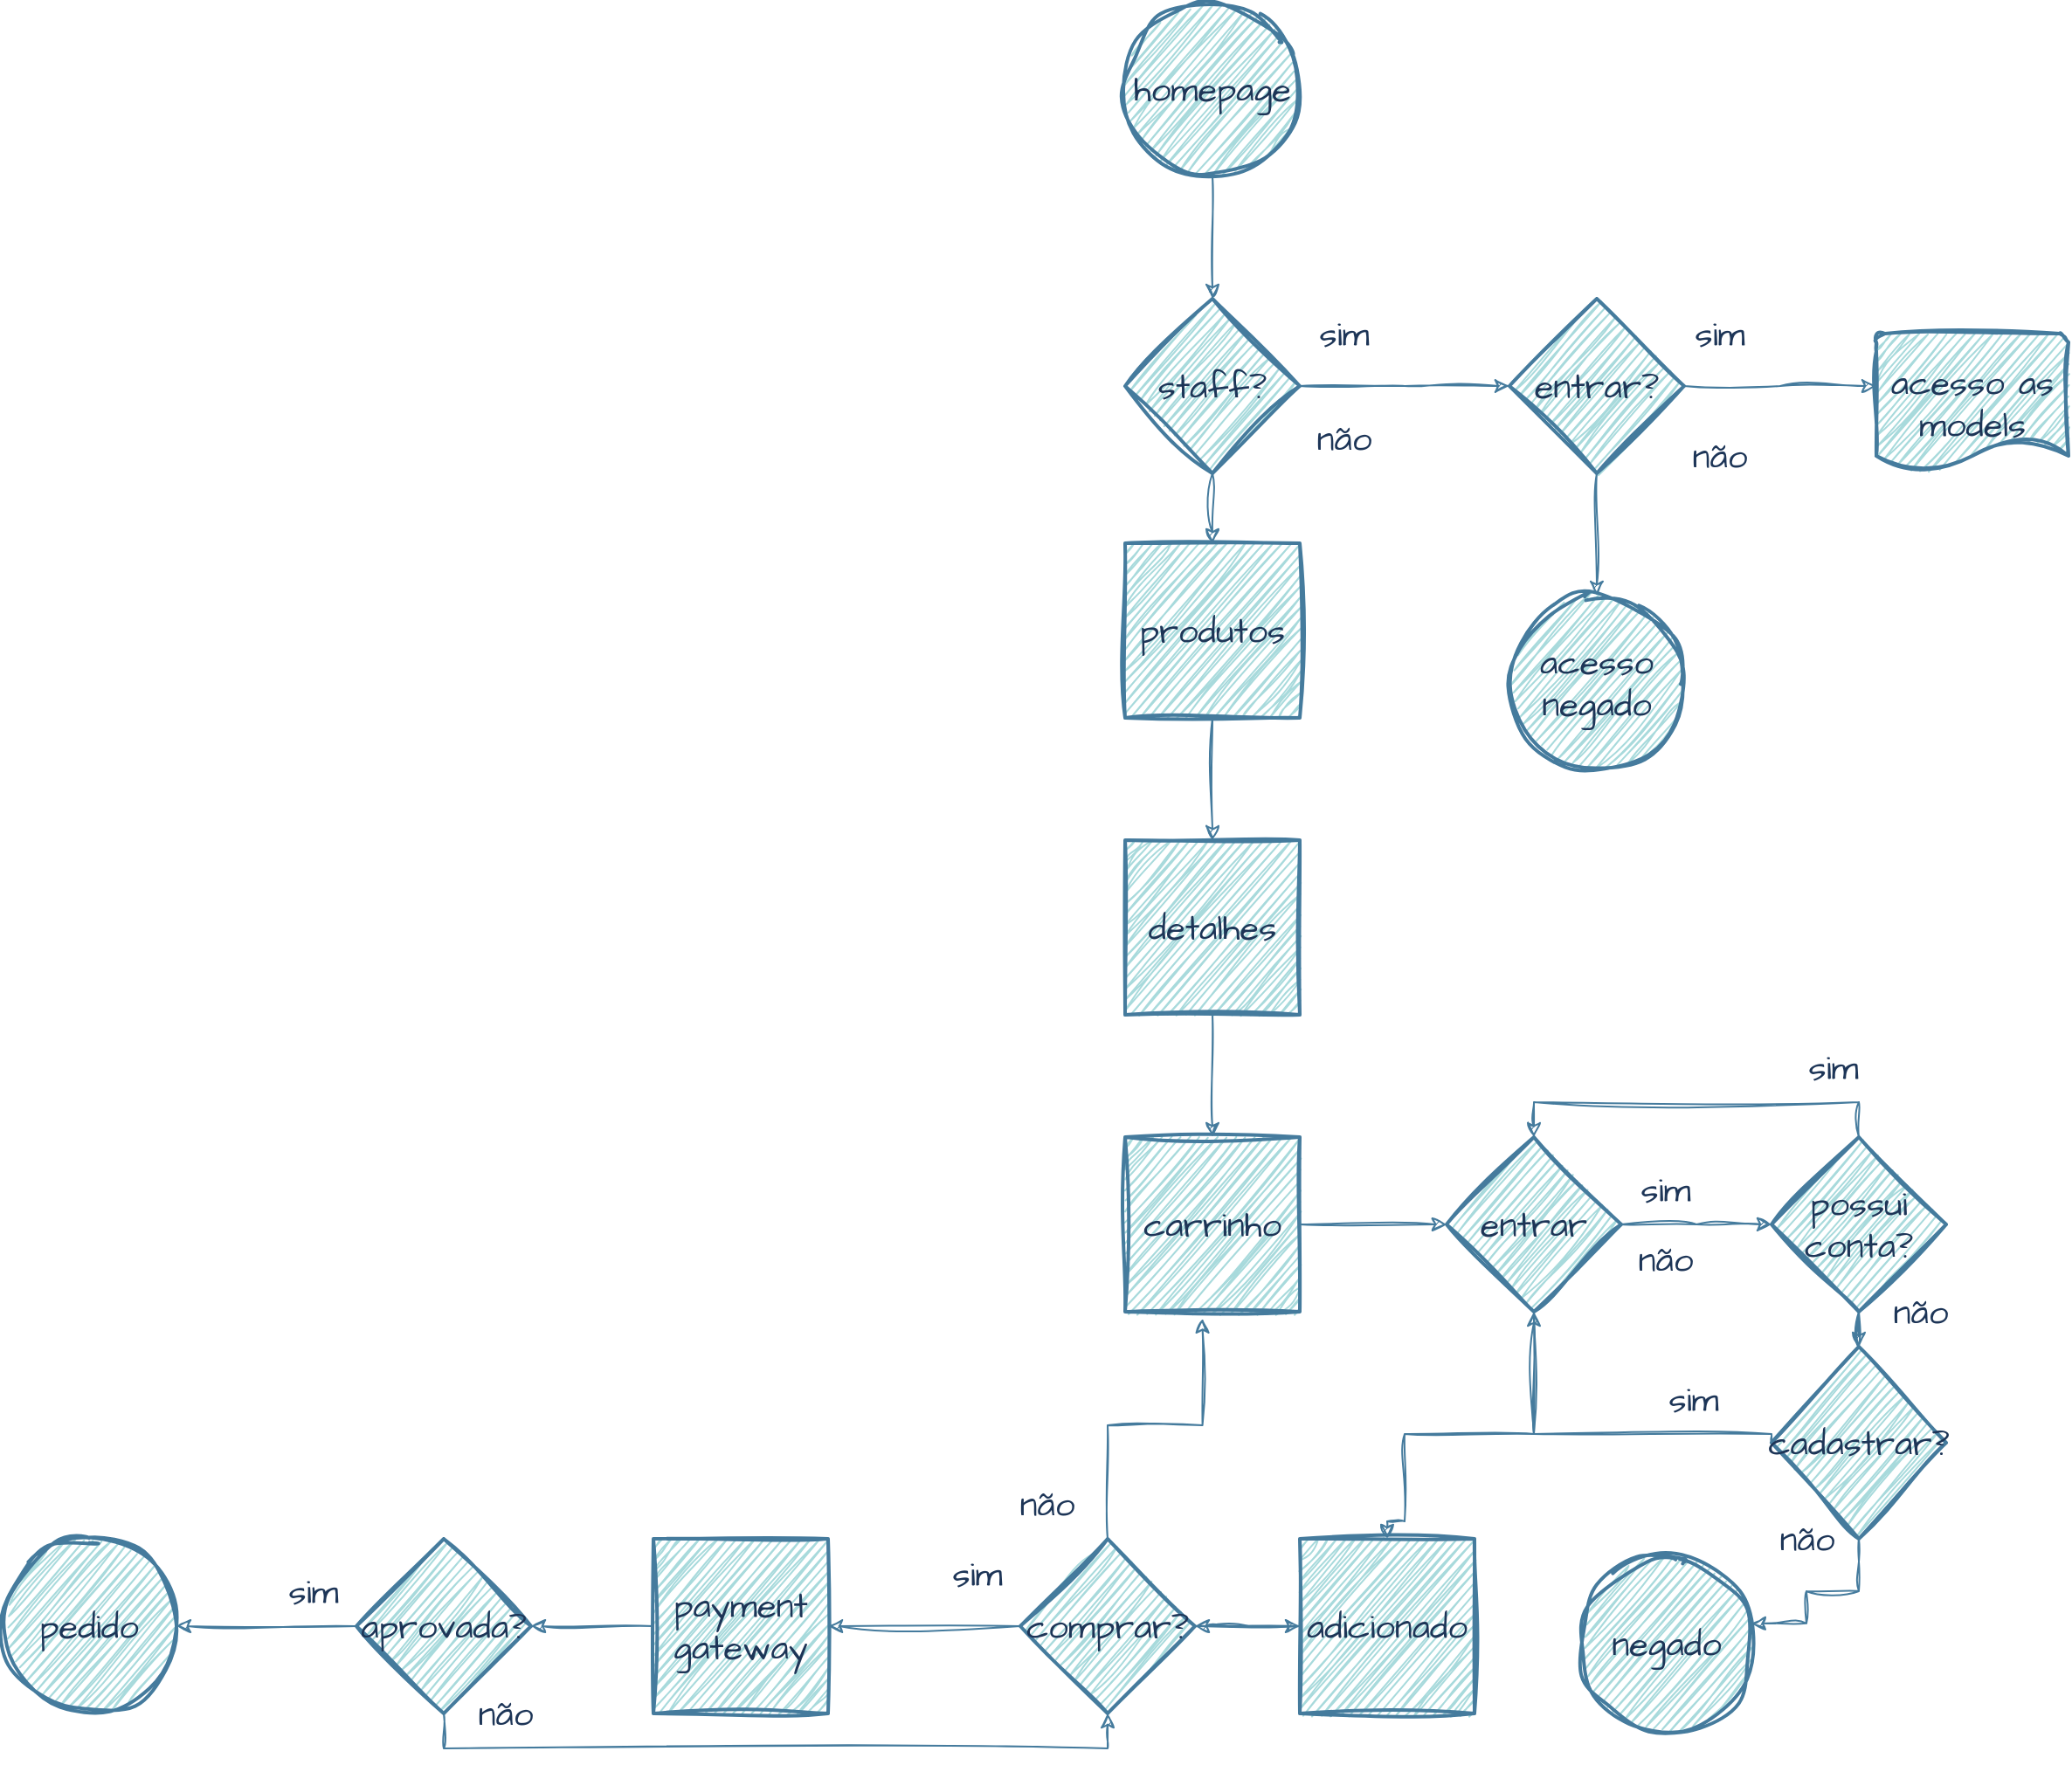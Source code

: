 <mxfile version="21.1.1" type="device">
  <diagram name="Página-1" id="Mz2eKGDy5XueTAhnOjeY">
    <mxGraphModel dx="3324" dy="1303" grid="1" gridSize="10" guides="1" tooltips="1" connect="1" arrows="1" fold="1" page="1" pageScale="1" pageWidth="827" pageHeight="1169" math="0" shadow="0">
      <root>
        <mxCell id="0" />
        <mxCell id="1" parent="0" />
        <mxCell id="Qtos2xlBmfsAVb4Vm2zt-3" style="edgeStyle=orthogonalEdgeStyle;rounded=0;hachureGap=4;orthogonalLoop=1;jettySize=auto;html=1;exitX=0.5;exitY=1;exitDx=0;exitDy=0;exitPerimeter=0;entryX=0.5;entryY=0;entryDx=0;entryDy=0;entryPerimeter=0;fontFamily=Architects Daughter;fontSource=https%3A%2F%2Ffonts.googleapis.com%2Fcss%3Ffamily%3DArchitects%2BDaughter;fontSize=16;sketch=1;curveFitting=1;jiggle=2;labelBackgroundColor=none;strokeColor=#457B9D;fontColor=default;" edge="1" parent="1" source="Qtos2xlBmfsAVb4Vm2zt-1" target="Qtos2xlBmfsAVb4Vm2zt-2">
          <mxGeometry relative="1" as="geometry" />
        </mxCell>
        <mxCell id="Qtos2xlBmfsAVb4Vm2zt-1" value="homepage" style="strokeWidth=2;html=1;shape=mxgraph.flowchart.start_2;whiteSpace=wrap;hachureGap=4;fontFamily=Architects Daughter;fontSource=https%3A%2F%2Ffonts.googleapis.com%2Fcss%3Ffamily%3DArchitects%2BDaughter;fontSize=20;rounded=0;sketch=1;curveFitting=1;jiggle=2;labelBackgroundColor=none;fillColor=#A8DADC;strokeColor=#457B9D;fontColor=#1D3557;" vertex="1" parent="1">
          <mxGeometry x="180" y="90" width="100" height="100" as="geometry" />
        </mxCell>
        <mxCell id="Qtos2xlBmfsAVb4Vm2zt-7" style="edgeStyle=orthogonalEdgeStyle;rounded=0;hachureGap=4;orthogonalLoop=1;jettySize=auto;html=1;exitX=1;exitY=0.5;exitDx=0;exitDy=0;exitPerimeter=0;fontFamily=Architects Daughter;fontSource=https%3A%2F%2Ffonts.googleapis.com%2Fcss%3Ffamily%3DArchitects%2BDaughter;fontSize=16;sketch=1;curveFitting=1;jiggle=2;labelBackgroundColor=none;strokeColor=#457B9D;fontColor=default;" edge="1" parent="1" source="Qtos2xlBmfsAVb4Vm2zt-2">
          <mxGeometry relative="1" as="geometry">
            <mxPoint x="400" y="310" as="targetPoint" />
          </mxGeometry>
        </mxCell>
        <mxCell id="Qtos2xlBmfsAVb4Vm2zt-20" style="edgeStyle=orthogonalEdgeStyle;rounded=0;hachureGap=4;orthogonalLoop=1;jettySize=auto;html=1;exitX=0.5;exitY=1;exitDx=0;exitDy=0;exitPerimeter=0;entryX=0.5;entryY=0;entryDx=0;entryDy=0;fontFamily=Architects Daughter;fontSource=https%3A%2F%2Ffonts.googleapis.com%2Fcss%3Ffamily%3DArchitects%2BDaughter;fontSize=16;sketch=1;curveFitting=1;jiggle=2;labelBackgroundColor=none;strokeColor=#457B9D;fontColor=default;" edge="1" parent="1" source="Qtos2xlBmfsAVb4Vm2zt-2" target="Qtos2xlBmfsAVb4Vm2zt-19">
          <mxGeometry relative="1" as="geometry" />
        </mxCell>
        <mxCell id="Qtos2xlBmfsAVb4Vm2zt-2" value="staff?" style="strokeWidth=2;html=1;shape=mxgraph.flowchart.decision;whiteSpace=wrap;hachureGap=4;fontFamily=Architects Daughter;fontSource=https%3A%2F%2Ffonts.googleapis.com%2Fcss%3Ffamily%3DArchitects%2BDaughter;fontSize=20;rounded=0;sketch=1;curveFitting=1;jiggle=2;labelBackgroundColor=none;fillColor=#A8DADC;strokeColor=#457B9D;fontColor=#1D3557;" vertex="1" parent="1">
          <mxGeometry x="180" y="260" width="100" height="100" as="geometry" />
        </mxCell>
        <mxCell id="Qtos2xlBmfsAVb4Vm2zt-4" value="sim" style="text;html=1;align=center;verticalAlign=middle;resizable=0;points=[];autosize=1;strokeColor=none;fillColor=none;fontSize=20;fontFamily=Architects Daughter;rounded=0;sketch=1;curveFitting=1;jiggle=2;labelBackgroundColor=none;fontColor=#1D3557;" vertex="1" parent="1">
          <mxGeometry x="280" y="260" width="50" height="40" as="geometry" />
        </mxCell>
        <mxCell id="Qtos2xlBmfsAVb4Vm2zt-5" value="não" style="text;html=1;align=center;verticalAlign=middle;resizable=0;points=[];autosize=1;strokeColor=none;fillColor=none;fontSize=20;fontFamily=Architects Daughter;rounded=0;sketch=1;curveFitting=1;jiggle=2;labelBackgroundColor=none;fontColor=#1D3557;" vertex="1" parent="1">
          <mxGeometry x="280" y="320" width="50" height="40" as="geometry" />
        </mxCell>
        <mxCell id="Qtos2xlBmfsAVb4Vm2zt-13" style="edgeStyle=orthogonalEdgeStyle;rounded=0;hachureGap=4;orthogonalLoop=1;jettySize=auto;html=1;exitX=1;exitY=0.5;exitDx=0;exitDy=0;exitPerimeter=0;fontFamily=Architects Daughter;fontSource=https%3A%2F%2Ffonts.googleapis.com%2Fcss%3Ffamily%3DArchitects%2BDaughter;fontSize=16;sketch=1;curveFitting=1;jiggle=2;labelBackgroundColor=none;strokeColor=#457B9D;fontColor=default;" edge="1" parent="1" source="Qtos2xlBmfsAVb4Vm2zt-10">
          <mxGeometry relative="1" as="geometry">
            <mxPoint x="610" y="310" as="targetPoint" />
          </mxGeometry>
        </mxCell>
        <mxCell id="Qtos2xlBmfsAVb4Vm2zt-16" style="edgeStyle=orthogonalEdgeStyle;rounded=0;hachureGap=4;orthogonalLoop=1;jettySize=auto;html=1;exitX=0.5;exitY=1;exitDx=0;exitDy=0;exitPerimeter=0;fontFamily=Architects Daughter;fontSource=https%3A%2F%2Ffonts.googleapis.com%2Fcss%3Ffamily%3DArchitects%2BDaughter;fontSize=16;sketch=1;curveFitting=1;jiggle=2;labelBackgroundColor=none;strokeColor=#457B9D;fontColor=default;" edge="1" parent="1" source="Qtos2xlBmfsAVb4Vm2zt-10" target="Qtos2xlBmfsAVb4Vm2zt-17">
          <mxGeometry relative="1" as="geometry">
            <mxPoint x="450.103" y="430" as="targetPoint" />
          </mxGeometry>
        </mxCell>
        <mxCell id="Qtos2xlBmfsAVb4Vm2zt-10" value="entrar?" style="strokeWidth=2;html=1;shape=mxgraph.flowchart.decision;whiteSpace=wrap;hachureGap=4;fontFamily=Architects Daughter;fontSource=https%3A%2F%2Ffonts.googleapis.com%2Fcss%3Ffamily%3DArchitects%2BDaughter;fontSize=20;rounded=0;sketch=1;curveFitting=1;jiggle=2;labelBackgroundColor=none;fillColor=#A8DADC;strokeColor=#457B9D;fontColor=#1D3557;" vertex="1" parent="1">
          <mxGeometry x="400" y="260" width="100" height="100" as="geometry" />
        </mxCell>
        <mxCell id="Qtos2xlBmfsAVb4Vm2zt-11" value="sim" style="text;html=1;align=center;verticalAlign=middle;resizable=0;points=[];autosize=1;strokeColor=none;fillColor=none;fontSize=20;fontFamily=Architects Daughter;rounded=0;sketch=1;curveFitting=1;jiggle=2;labelBackgroundColor=none;fontColor=#1D3557;" vertex="1" parent="1">
          <mxGeometry x="495" y="260" width="50" height="40" as="geometry" />
        </mxCell>
        <mxCell id="Qtos2xlBmfsAVb4Vm2zt-12" value="não" style="text;html=1;align=center;verticalAlign=middle;resizable=0;points=[];autosize=1;strokeColor=none;fillColor=none;fontSize=20;fontFamily=Architects Daughter;rounded=0;sketch=1;curveFitting=1;jiggle=2;labelBackgroundColor=none;fontColor=#1D3557;" vertex="1" parent="1">
          <mxGeometry x="495" y="330" width="50" height="40" as="geometry" />
        </mxCell>
        <mxCell id="Qtos2xlBmfsAVb4Vm2zt-15" value="acesso as models" style="strokeWidth=2;html=1;shape=mxgraph.flowchart.document2;whiteSpace=wrap;size=0.25;hachureGap=4;fontFamily=Architects Daughter;fontSource=https%3A%2F%2Ffonts.googleapis.com%2Fcss%3Ffamily%3DArchitects%2BDaughter;fontSize=20;rounded=0;sketch=1;curveFitting=1;jiggle=2;labelBackgroundColor=none;fillColor=#A8DADC;strokeColor=#457B9D;fontColor=#1D3557;" vertex="1" parent="1">
          <mxGeometry x="610" y="280" width="110" height="80" as="geometry" />
        </mxCell>
        <mxCell id="Qtos2xlBmfsAVb4Vm2zt-17" value="acesso negado" style="strokeWidth=2;html=1;shape=mxgraph.flowchart.start_2;whiteSpace=wrap;hachureGap=4;fontFamily=Architects Daughter;fontSource=https%3A%2F%2Ffonts.googleapis.com%2Fcss%3Ffamily%3DArchitects%2BDaughter;fontSize=20;rounded=0;sketch=1;curveFitting=1;jiggle=2;labelBackgroundColor=none;fillColor=#A8DADC;strokeColor=#457B9D;fontColor=#1D3557;" vertex="1" parent="1">
          <mxGeometry x="400.003" y="430" width="100" height="100" as="geometry" />
        </mxCell>
        <mxCell id="Qtos2xlBmfsAVb4Vm2zt-23" style="edgeStyle=orthogonalEdgeStyle;rounded=0;hachureGap=4;orthogonalLoop=1;jettySize=auto;html=1;exitX=0.5;exitY=1;exitDx=0;exitDy=0;fontFamily=Architects Daughter;fontSource=https%3A%2F%2Ffonts.googleapis.com%2Fcss%3Ffamily%3DArchitects%2BDaughter;fontSize=16;sketch=1;curveFitting=1;jiggle=2;labelBackgroundColor=none;strokeColor=#457B9D;fontColor=default;" edge="1" parent="1" source="Qtos2xlBmfsAVb4Vm2zt-19" target="Qtos2xlBmfsAVb4Vm2zt-24">
          <mxGeometry relative="1" as="geometry">
            <mxPoint x="230.333" y="580" as="targetPoint" />
          </mxGeometry>
        </mxCell>
        <mxCell id="Qtos2xlBmfsAVb4Vm2zt-19" value="produtos" style="rounded=0;whiteSpace=wrap;html=1;absoluteArcSize=1;arcSize=14;strokeWidth=2;hachureGap=4;fontFamily=Architects Daughter;fontSource=https%3A%2F%2Ffonts.googleapis.com%2Fcss%3Ffamily%3DArchitects%2BDaughter;fontSize=20;sketch=1;curveFitting=1;jiggle=2;labelBackgroundColor=none;fillColor=#A8DADC;strokeColor=#457B9D;fontColor=#1D3557;" vertex="1" parent="1">
          <mxGeometry x="180" y="400" width="100" height="100" as="geometry" />
        </mxCell>
        <mxCell id="Qtos2xlBmfsAVb4Vm2zt-25" style="edgeStyle=orthogonalEdgeStyle;rounded=0;hachureGap=4;orthogonalLoop=1;jettySize=auto;html=1;exitX=0.5;exitY=1;exitDx=0;exitDy=0;fontFamily=Architects Daughter;fontSource=https%3A%2F%2Ffonts.googleapis.com%2Fcss%3Ffamily%3DArchitects%2BDaughter;fontSize=16;sketch=1;curveFitting=1;jiggle=2;labelBackgroundColor=none;strokeColor=#457B9D;fontColor=default;" edge="1" parent="1" source="Qtos2xlBmfsAVb4Vm2zt-24" target="Qtos2xlBmfsAVb4Vm2zt-26">
          <mxGeometry relative="1" as="geometry">
            <mxPoint x="230.103" y="730" as="targetPoint" />
          </mxGeometry>
        </mxCell>
        <mxCell id="Qtos2xlBmfsAVb4Vm2zt-24" value="detalhes" style="rounded=0;whiteSpace=wrap;html=1;absoluteArcSize=1;arcSize=14;strokeWidth=2;hachureGap=4;fontFamily=Architects Daughter;fontSource=https%3A%2F%2Ffonts.googleapis.com%2Fcss%3Ffamily%3DArchitects%2BDaughter;fontSize=20;sketch=1;curveFitting=1;jiggle=2;labelBackgroundColor=none;fillColor=#A8DADC;strokeColor=#457B9D;fontColor=#1D3557;" vertex="1" parent="1">
          <mxGeometry x="180.003" y="570" width="100" height="100" as="geometry" />
        </mxCell>
        <mxCell id="Qtos2xlBmfsAVb4Vm2zt-28" style="edgeStyle=orthogonalEdgeStyle;rounded=0;hachureGap=4;orthogonalLoop=1;jettySize=auto;html=1;entryX=0;entryY=0.5;entryDx=0;entryDy=0;entryPerimeter=0;fontFamily=Architects Daughter;fontSource=https%3A%2F%2Ffonts.googleapis.com%2Fcss%3Ffamily%3DArchitects%2BDaughter;fontSize=16;sketch=1;curveFitting=1;jiggle=2;labelBackgroundColor=none;strokeColor=#457B9D;fontColor=default;" edge="1" parent="1" source="Qtos2xlBmfsAVb4Vm2zt-26" target="Qtos2xlBmfsAVb4Vm2zt-27">
          <mxGeometry relative="1" as="geometry" />
        </mxCell>
        <mxCell id="Qtos2xlBmfsAVb4Vm2zt-26" value="carrinho" style="rounded=0;whiteSpace=wrap;html=1;absoluteArcSize=1;arcSize=14;strokeWidth=2;hachureGap=4;fontFamily=Architects Daughter;fontSource=https%3A%2F%2Ffonts.googleapis.com%2Fcss%3Ffamily%3DArchitects%2BDaughter;fontSize=20;sketch=1;curveFitting=1;jiggle=2;labelBackgroundColor=none;fillColor=#A8DADC;strokeColor=#457B9D;fontColor=#1D3557;" vertex="1" parent="1">
          <mxGeometry x="180.003" y="740" width="100" height="100" as="geometry" />
        </mxCell>
        <mxCell id="Qtos2xlBmfsAVb4Vm2zt-29" style="edgeStyle=orthogonalEdgeStyle;rounded=0;hachureGap=4;orthogonalLoop=1;jettySize=auto;html=1;fontFamily=Architects Daughter;fontSource=https%3A%2F%2Ffonts.googleapis.com%2Fcss%3Ffamily%3DArchitects%2BDaughter;fontSize=16;sketch=1;curveFitting=1;jiggle=2;labelBackgroundColor=none;strokeColor=#457B9D;fontColor=default;" edge="1" parent="1" source="Qtos2xlBmfsAVb4Vm2zt-27">
          <mxGeometry relative="1" as="geometry">
            <mxPoint x="550" y="790" as="targetPoint" />
          </mxGeometry>
        </mxCell>
        <mxCell id="Qtos2xlBmfsAVb4Vm2zt-32" style="edgeStyle=orthogonalEdgeStyle;rounded=0;hachureGap=4;orthogonalLoop=1;jettySize=auto;html=1;exitX=0.5;exitY=1;exitDx=0;exitDy=0;exitPerimeter=0;fontFamily=Architects Daughter;fontSource=https%3A%2F%2Ffonts.googleapis.com%2Fcss%3Ffamily%3DArchitects%2BDaughter;fontSize=16;entryX=0.5;entryY=0;entryDx=0;entryDy=0;sketch=1;curveFitting=1;jiggle=2;labelBackgroundColor=none;strokeColor=#457B9D;fontColor=default;" edge="1" parent="1" source="Qtos2xlBmfsAVb4Vm2zt-27" target="Qtos2xlBmfsAVb4Vm2zt-49">
          <mxGeometry relative="1" as="geometry">
            <mxPoint x="340" y="960" as="targetPoint" />
            <Array as="points">
              <mxPoint x="414" y="910" />
              <mxPoint x="340" y="910" />
              <mxPoint x="340" y="960" />
            </Array>
          </mxGeometry>
        </mxCell>
        <mxCell id="Qtos2xlBmfsAVb4Vm2zt-27" value="entrar" style="strokeWidth=2;html=1;shape=mxgraph.flowchart.decision;whiteSpace=wrap;hachureGap=4;fontFamily=Architects Daughter;fontSource=https%3A%2F%2Ffonts.googleapis.com%2Fcss%3Ffamily%3DArchitects%2BDaughter;fontSize=20;rounded=0;sketch=1;curveFitting=1;jiggle=2;labelBackgroundColor=none;fillColor=#A8DADC;strokeColor=#457B9D;fontColor=#1D3557;" vertex="1" parent="1">
          <mxGeometry x="364" y="740" width="100" height="100" as="geometry" />
        </mxCell>
        <mxCell id="Qtos2xlBmfsAVb4Vm2zt-30" value="sim" style="text;html=1;align=center;verticalAlign=middle;resizable=0;points=[];autosize=1;strokeColor=none;fillColor=none;fontSize=20;fontFamily=Architects Daughter;rounded=0;sketch=1;curveFitting=1;jiggle=2;labelBackgroundColor=none;fontColor=#1D3557;" vertex="1" parent="1">
          <mxGeometry x="464" y="750" width="50" height="40" as="geometry" />
        </mxCell>
        <mxCell id="Qtos2xlBmfsAVb4Vm2zt-31" value="não" style="text;html=1;align=center;verticalAlign=middle;resizable=0;points=[];autosize=1;strokeColor=none;fillColor=none;fontSize=20;fontFamily=Architects Daughter;rounded=0;sketch=1;curveFitting=1;jiggle=2;labelBackgroundColor=none;fontColor=#1D3557;" vertex="1" parent="1">
          <mxGeometry x="464" y="790" width="50" height="40" as="geometry" />
        </mxCell>
        <mxCell id="Qtos2xlBmfsAVb4Vm2zt-37" style="edgeStyle=orthogonalEdgeStyle;rounded=0;hachureGap=4;orthogonalLoop=1;jettySize=auto;html=1;exitX=0.5;exitY=1;exitDx=0;exitDy=0;exitPerimeter=0;fontFamily=Architects Daughter;fontSource=https%3A%2F%2Ffonts.googleapis.com%2Fcss%3Ffamily%3DArchitects%2BDaughter;fontSize=16;sketch=1;curveFitting=1;jiggle=2;labelBackgroundColor=none;strokeColor=#457B9D;fontColor=default;" edge="1" parent="1" source="Qtos2xlBmfsAVb4Vm2zt-33" target="Qtos2xlBmfsAVb4Vm2zt-38">
          <mxGeometry relative="1" as="geometry">
            <mxPoint x="600" y="910" as="targetPoint" />
          </mxGeometry>
        </mxCell>
        <mxCell id="Qtos2xlBmfsAVb4Vm2zt-47" style="edgeStyle=orthogonalEdgeStyle;rounded=0;hachureGap=4;orthogonalLoop=1;jettySize=auto;html=1;fontFamily=Architects Daughter;fontSource=https%3A%2F%2Ffonts.googleapis.com%2Fcss%3Ffamily%3DArchitects%2BDaughter;fontSize=16;entryX=0.5;entryY=0;entryDx=0;entryDy=0;entryPerimeter=0;exitX=0.5;exitY=0;exitDx=0;exitDy=0;exitPerimeter=0;sketch=1;curveFitting=1;jiggle=2;labelBackgroundColor=none;strokeColor=#457B9D;fontColor=default;" edge="1" parent="1" source="Qtos2xlBmfsAVb4Vm2zt-33" target="Qtos2xlBmfsAVb4Vm2zt-27">
          <mxGeometry relative="1" as="geometry">
            <mxPoint x="600" y="670" as="targetPoint" />
          </mxGeometry>
        </mxCell>
        <mxCell id="Qtos2xlBmfsAVb4Vm2zt-33" value="possui conta?" style="strokeWidth=2;html=1;shape=mxgraph.flowchart.decision;whiteSpace=wrap;hachureGap=4;fontFamily=Architects Daughter;fontSource=https%3A%2F%2Ffonts.googleapis.com%2Fcss%3Ffamily%3DArchitects%2BDaughter;fontSize=20;rounded=0;sketch=1;curveFitting=1;jiggle=2;labelBackgroundColor=none;fillColor=#A8DADC;strokeColor=#457B9D;fontColor=#1D3557;" vertex="1" parent="1">
          <mxGeometry x="550" y="740" width="100" height="100" as="geometry" />
        </mxCell>
        <mxCell id="Qtos2xlBmfsAVb4Vm2zt-35" value="não" style="text;html=1;align=center;verticalAlign=middle;resizable=0;points=[];autosize=1;strokeColor=none;fillColor=none;fontSize=20;fontFamily=Architects Daughter;rounded=0;sketch=1;curveFitting=1;jiggle=2;labelBackgroundColor=none;fontColor=#1D3557;" vertex="1" parent="1">
          <mxGeometry x="610" y="820" width="50" height="40" as="geometry" />
        </mxCell>
        <mxCell id="Qtos2xlBmfsAVb4Vm2zt-41" style="edgeStyle=orthogonalEdgeStyle;rounded=0;hachureGap=4;orthogonalLoop=1;jettySize=auto;html=1;exitX=0;exitY=0.5;exitDx=0;exitDy=0;exitPerimeter=0;entryX=0.5;entryY=1;entryDx=0;entryDy=0;entryPerimeter=0;fontFamily=Architects Daughter;fontSource=https%3A%2F%2Ffonts.googleapis.com%2Fcss%3Ffamily%3DArchitects%2BDaughter;fontSize=16;sketch=1;curveFitting=1;jiggle=2;labelBackgroundColor=none;strokeColor=#457B9D;fontColor=default;" edge="1" parent="1" source="Qtos2xlBmfsAVb4Vm2zt-38" target="Qtos2xlBmfsAVb4Vm2zt-27">
          <mxGeometry relative="1" as="geometry">
            <Array as="points">
              <mxPoint x="550" y="910" />
              <mxPoint x="414" y="910" />
            </Array>
          </mxGeometry>
        </mxCell>
        <mxCell id="Qtos2xlBmfsAVb4Vm2zt-42" style="edgeStyle=orthogonalEdgeStyle;rounded=0;hachureGap=4;orthogonalLoop=1;jettySize=auto;html=1;exitX=0.5;exitY=1;exitDx=0;exitDy=0;exitPerimeter=0;fontFamily=Architects Daughter;fontSource=https%3A%2F%2Ffonts.googleapis.com%2Fcss%3Ffamily%3DArchitects%2BDaughter;fontSize=16;entryX=0.984;entryY=0.384;entryDx=0;entryDy=0;entryPerimeter=0;sketch=1;curveFitting=1;jiggle=2;labelBackgroundColor=none;strokeColor=#457B9D;fontColor=default;" edge="1" parent="1" source="Qtos2xlBmfsAVb4Vm2zt-38" target="Qtos2xlBmfsAVb4Vm2zt-45">
          <mxGeometry relative="1" as="geometry">
            <mxPoint x="560" y="1000" as="targetPoint" />
            <Array as="points">
              <mxPoint x="600" y="1000" />
              <mxPoint x="570" y="1000" />
              <mxPoint x="570" y="1018" />
            </Array>
          </mxGeometry>
        </mxCell>
        <mxCell id="Qtos2xlBmfsAVb4Vm2zt-38" value="cadastrar?" style="strokeWidth=2;html=1;shape=mxgraph.flowchart.decision;whiteSpace=wrap;hachureGap=4;fontFamily=Architects Daughter;fontSource=https%3A%2F%2Ffonts.googleapis.com%2Fcss%3Ffamily%3DArchitects%2BDaughter;fontSize=20;rounded=0;sketch=1;curveFitting=1;jiggle=2;labelBackgroundColor=none;fillColor=#A8DADC;strokeColor=#457B9D;fontColor=#1D3557;" vertex="1" parent="1">
          <mxGeometry x="550" y="860" width="100" height="110" as="geometry" />
        </mxCell>
        <mxCell id="Qtos2xlBmfsAVb4Vm2zt-39" value="sim" style="text;html=1;align=center;verticalAlign=middle;resizable=0;points=[];autosize=1;strokeColor=none;fillColor=none;fontSize=20;fontFamily=Architects Daughter;rounded=0;sketch=1;curveFitting=1;jiggle=2;labelBackgroundColor=none;fontColor=#1D3557;" vertex="1" parent="1">
          <mxGeometry x="480" y="870" width="50" height="40" as="geometry" />
        </mxCell>
        <mxCell id="Qtos2xlBmfsAVb4Vm2zt-40" value="não" style="text;html=1;align=center;verticalAlign=middle;resizable=0;points=[];autosize=1;strokeColor=none;fillColor=none;fontSize=20;fontFamily=Architects Daughter;rounded=0;sketch=1;curveFitting=1;jiggle=2;labelBackgroundColor=none;fontColor=#1D3557;" vertex="1" parent="1">
          <mxGeometry x="545" y="950" width="50" height="40" as="geometry" />
        </mxCell>
        <mxCell id="Qtos2xlBmfsAVb4Vm2zt-45" value="negado" style="strokeWidth=2;html=1;shape=mxgraph.flowchart.start_2;whiteSpace=wrap;hachureGap=4;fontFamily=Architects Daughter;fontSource=https%3A%2F%2Ffonts.googleapis.com%2Fcss%3Ffamily%3DArchitects%2BDaughter;fontSize=20;rounded=0;sketch=1;curveFitting=1;jiggle=2;labelBackgroundColor=none;fillColor=#A8DADC;strokeColor=#457B9D;fontColor=#1D3557;" vertex="1" parent="1">
          <mxGeometry x="440" y="980" width="100" height="100" as="geometry" />
        </mxCell>
        <mxCell id="Qtos2xlBmfsAVb4Vm2zt-48" value="sim" style="text;html=1;align=center;verticalAlign=middle;resizable=0;points=[];autosize=1;strokeColor=none;fillColor=none;fontSize=20;fontFamily=Architects Daughter;rounded=0;sketch=1;curveFitting=1;jiggle=2;labelBackgroundColor=none;fontColor=#1D3557;" vertex="1" parent="1">
          <mxGeometry x="560" y="680" width="50" height="40" as="geometry" />
        </mxCell>
        <mxCell id="Qtos2xlBmfsAVb4Vm2zt-50" style="edgeStyle=orthogonalEdgeStyle;rounded=0;hachureGap=4;orthogonalLoop=1;jettySize=auto;html=1;exitX=0;exitY=0.5;exitDx=0;exitDy=0;fontFamily=Architects Daughter;fontSource=https%3A%2F%2Ffonts.googleapis.com%2Fcss%3Ffamily%3DArchitects%2BDaughter;fontSize=16;entryX=1;entryY=0.5;entryDx=0;entryDy=0;sketch=1;curveFitting=1;jiggle=2;labelBackgroundColor=none;strokeColor=#457B9D;fontColor=default;" edge="1" parent="1" source="Qtos2xlBmfsAVb4Vm2zt-49">
          <mxGeometry relative="1" as="geometry">
            <mxPoint x="220" y="1020" as="targetPoint" />
          </mxGeometry>
        </mxCell>
        <mxCell id="Qtos2xlBmfsAVb4Vm2zt-49" value="adicionado" style="rounded=0;whiteSpace=wrap;html=1;absoluteArcSize=1;arcSize=14;strokeWidth=2;hachureGap=4;fontFamily=Architects Daughter;fontSource=https%3A%2F%2Ffonts.googleapis.com%2Fcss%3Ffamily%3DArchitects%2BDaughter;fontSize=20;sketch=1;curveFitting=1;jiggle=2;labelBackgroundColor=none;fillColor=#A8DADC;strokeColor=#457B9D;fontColor=#1D3557;" vertex="1" parent="1">
          <mxGeometry x="280" y="970" width="100" height="100" as="geometry" />
        </mxCell>
        <mxCell id="Qtos2xlBmfsAVb4Vm2zt-54" value="" style="edgeStyle=orthogonalEdgeStyle;rounded=0;hachureGap=4;orthogonalLoop=1;jettySize=auto;html=1;fontFamily=Architects Daughter;fontSource=https%3A%2F%2Ffonts.googleapis.com%2Fcss%3Ffamily%3DArchitects%2BDaughter;fontSize=16;exitX=1;exitY=0.5;exitDx=0;exitDy=0;exitPerimeter=0;sketch=1;curveFitting=1;jiggle=2;labelBackgroundColor=none;strokeColor=#457B9D;fontColor=default;" edge="1" parent="1" source="Qtos2xlBmfsAVb4Vm2zt-53" target="Qtos2xlBmfsAVb4Vm2zt-49">
          <mxGeometry relative="1" as="geometry" />
        </mxCell>
        <mxCell id="Qtos2xlBmfsAVb4Vm2zt-57" style="edgeStyle=orthogonalEdgeStyle;rounded=0;hachureGap=4;orthogonalLoop=1;jettySize=auto;html=1;exitX=0;exitY=0.5;exitDx=0;exitDy=0;exitPerimeter=0;fontFamily=Architects Daughter;fontSource=https%3A%2F%2Ffonts.googleapis.com%2Fcss%3Ffamily%3DArchitects%2BDaughter;fontSize=16;sketch=1;curveFitting=1;jiggle=2;labelBackgroundColor=none;strokeColor=#457B9D;fontColor=default;" edge="1" parent="1" source="Qtos2xlBmfsAVb4Vm2zt-53" target="Qtos2xlBmfsAVb4Vm2zt-58">
          <mxGeometry relative="1" as="geometry">
            <mxPoint x="20" y="1019.793" as="targetPoint" />
          </mxGeometry>
        </mxCell>
        <mxCell id="Qtos2xlBmfsAVb4Vm2zt-65" style="edgeStyle=orthogonalEdgeStyle;rounded=0;hachureGap=4;orthogonalLoop=1;jettySize=auto;html=1;exitX=0.5;exitY=0;exitDx=0;exitDy=0;exitPerimeter=0;entryX=0.443;entryY=1.039;entryDx=0;entryDy=0;entryPerimeter=0;fontFamily=Architects Daughter;fontSource=https%3A%2F%2Ffonts.googleapis.com%2Fcss%3Ffamily%3DArchitects%2BDaughter;fontSize=16;sketch=1;curveFitting=1;jiggle=2;labelBackgroundColor=none;strokeColor=#457B9D;fontColor=default;" edge="1" parent="1" source="Qtos2xlBmfsAVb4Vm2zt-53" target="Qtos2xlBmfsAVb4Vm2zt-26">
          <mxGeometry relative="1" as="geometry" />
        </mxCell>
        <mxCell id="Qtos2xlBmfsAVb4Vm2zt-53" value="comprar?" style="strokeWidth=2;html=1;shape=mxgraph.flowchart.decision;whiteSpace=wrap;hachureGap=4;fontFamily=Architects Daughter;fontSource=https%3A%2F%2Ffonts.googleapis.com%2Fcss%3Ffamily%3DArchitects%2BDaughter;fontSize=20;rounded=0;sketch=1;curveFitting=1;jiggle=2;labelBackgroundColor=none;fillColor=#A8DADC;strokeColor=#457B9D;fontColor=#1D3557;" vertex="1" parent="1">
          <mxGeometry x="120" y="970" width="100" height="100" as="geometry" />
        </mxCell>
        <mxCell id="Qtos2xlBmfsAVb4Vm2zt-55" value="sim" style="text;html=1;align=center;verticalAlign=middle;resizable=0;points=[];autosize=1;strokeColor=none;fillColor=none;fontSize=20;fontFamily=Architects Daughter;rounded=0;sketch=1;curveFitting=1;jiggle=2;labelBackgroundColor=none;fontColor=#1D3557;" vertex="1" parent="1">
          <mxGeometry x="70" y="970" width="50" height="40" as="geometry" />
        </mxCell>
        <mxCell id="Qtos2xlBmfsAVb4Vm2zt-56" value="não" style="text;html=1;align=center;verticalAlign=middle;resizable=0;points=[];autosize=1;strokeColor=none;fillColor=none;fontSize=20;fontFamily=Architects Daughter;rounded=0;sketch=1;curveFitting=1;jiggle=2;labelBackgroundColor=none;fontColor=#1D3557;" vertex="1" parent="1">
          <mxGeometry x="110" y="930" width="50" height="40" as="geometry" />
        </mxCell>
        <mxCell id="Qtos2xlBmfsAVb4Vm2zt-60" style="edgeStyle=orthogonalEdgeStyle;rounded=0;hachureGap=4;orthogonalLoop=1;jettySize=auto;html=1;exitX=0;exitY=0.5;exitDx=0;exitDy=0;entryX=1;entryY=0.5;entryDx=0;entryDy=0;entryPerimeter=0;fontFamily=Architects Daughter;fontSource=https%3A%2F%2Ffonts.googleapis.com%2Fcss%3Ffamily%3DArchitects%2BDaughter;fontSize=16;sketch=1;curveFitting=1;jiggle=2;labelBackgroundColor=none;strokeColor=#457B9D;fontColor=default;" edge="1" parent="1" source="Qtos2xlBmfsAVb4Vm2zt-58" target="Qtos2xlBmfsAVb4Vm2zt-59">
          <mxGeometry relative="1" as="geometry" />
        </mxCell>
        <mxCell id="Qtos2xlBmfsAVb4Vm2zt-58" value="payment gateway" style="rounded=0;whiteSpace=wrap;html=1;absoluteArcSize=1;arcSize=14;strokeWidth=2;hachureGap=4;fontFamily=Architects Daughter;fontSource=https%3A%2F%2Ffonts.googleapis.com%2Fcss%3Ffamily%3DArchitects%2BDaughter;fontSize=20;sketch=1;curveFitting=1;jiggle=2;labelBackgroundColor=none;fillColor=#A8DADC;strokeColor=#457B9D;fontColor=#1D3557;" vertex="1" parent="1">
          <mxGeometry x="-90" y="970.003" width="100" height="100" as="geometry" />
        </mxCell>
        <mxCell id="Qtos2xlBmfsAVb4Vm2zt-61" style="edgeStyle=orthogonalEdgeStyle;rounded=0;hachureGap=4;orthogonalLoop=1;jettySize=auto;html=1;exitX=0;exitY=0.5;exitDx=0;exitDy=0;exitPerimeter=0;fontFamily=Architects Daughter;fontSource=https%3A%2F%2Ffonts.googleapis.com%2Fcss%3Ffamily%3DArchitects%2BDaughter;fontSize=16;entryX=1;entryY=0.5;entryDx=0;entryDy=0;entryPerimeter=0;sketch=1;curveFitting=1;jiggle=2;labelBackgroundColor=none;strokeColor=#457B9D;fontColor=default;" edge="1" parent="1" source="Qtos2xlBmfsAVb4Vm2zt-59" target="Qtos2xlBmfsAVb4Vm2zt-71">
          <mxGeometry relative="1" as="geometry">
            <mxPoint x="-363" y="1020" as="targetPoint" />
          </mxGeometry>
        </mxCell>
        <mxCell id="Qtos2xlBmfsAVb4Vm2zt-70" style="edgeStyle=orthogonalEdgeStyle;rounded=0;hachureGap=4;orthogonalLoop=1;jettySize=auto;html=1;exitX=0.5;exitY=1;exitDx=0;exitDy=0;exitPerimeter=0;entryX=0.5;entryY=1;entryDx=0;entryDy=0;fontFamily=Architects Daughter;fontSource=https%3A%2F%2Ffonts.googleapis.com%2Fcss%3Ffamily%3DArchitects%2BDaughter;fontSize=16;entryPerimeter=0;sketch=1;curveFitting=1;jiggle=2;labelBackgroundColor=none;strokeColor=#457B9D;fontColor=default;" edge="1" parent="1" source="Qtos2xlBmfsAVb4Vm2zt-59" target="Qtos2xlBmfsAVb4Vm2zt-53">
          <mxGeometry relative="1" as="geometry" />
        </mxCell>
        <mxCell id="Qtos2xlBmfsAVb4Vm2zt-59" value="aprovada?" style="strokeWidth=2;html=1;shape=mxgraph.flowchart.decision;whiteSpace=wrap;hachureGap=4;fontFamily=Architects Daughter;fontSource=https%3A%2F%2Ffonts.googleapis.com%2Fcss%3Ffamily%3DArchitects%2BDaughter;fontSize=20;rounded=0;sketch=1;curveFitting=1;jiggle=2;labelBackgroundColor=none;fillColor=#A8DADC;strokeColor=#457B9D;fontColor=#1D3557;" vertex="1" parent="1">
          <mxGeometry x="-260" y="970" width="100" height="100" as="geometry" />
        </mxCell>
        <mxCell id="Qtos2xlBmfsAVb4Vm2zt-62" value="sim" style="text;html=1;align=center;verticalAlign=middle;resizable=0;points=[];autosize=1;strokeColor=none;fillColor=none;fontSize=20;fontFamily=Architects Daughter;rounded=0;sketch=1;curveFitting=1;jiggle=2;labelBackgroundColor=none;fontColor=#1D3557;" vertex="1" parent="1">
          <mxGeometry x="-310" y="980" width="50" height="40" as="geometry" />
        </mxCell>
        <mxCell id="Qtos2xlBmfsAVb4Vm2zt-63" value="não" style="text;html=1;align=center;verticalAlign=middle;resizable=0;points=[];autosize=1;strokeColor=none;fillColor=none;fontSize=20;fontFamily=Architects Daughter;rounded=0;sketch=1;curveFitting=1;jiggle=2;labelBackgroundColor=none;fontColor=#1D3557;" vertex="1" parent="1">
          <mxGeometry x="-200" y="1050" width="50" height="40" as="geometry" />
        </mxCell>
        <mxCell id="Qtos2xlBmfsAVb4Vm2zt-71" value="pedido" style="strokeWidth=2;html=1;shape=mxgraph.flowchart.start_2;whiteSpace=wrap;hachureGap=4;fontFamily=Architects Daughter;fontSource=https%3A%2F%2Ffonts.googleapis.com%2Fcss%3Ffamily%3DArchitects%2BDaughter;fontSize=20;rounded=0;sketch=1;curveFitting=1;jiggle=2;labelBackgroundColor=none;fillColor=#A8DADC;strokeColor=#457B9D;fontColor=#1D3557;" vertex="1" parent="1">
          <mxGeometry x="-463" y="970" width="100" height="100" as="geometry" />
        </mxCell>
      </root>
    </mxGraphModel>
  </diagram>
</mxfile>
